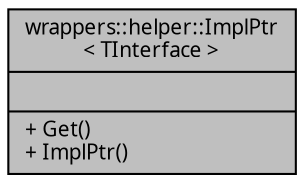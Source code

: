 digraph "wrappers::helper::ImplPtr&lt; TInterface &gt;"
{
 // INTERACTIVE_SVG=YES
  edge [fontname="Verdana",fontsize="10",labelfontname="Verdana",labelfontsize="10"];
  node [fontname="Verdana",fontsize="10",shape=record];
  Node1 [label="{wrappers::helper::ImplPtr\l\< TInterface \>\n||+ Get()\l+ ImplPtr()\l}",height=0.2,width=0.4,color="black", fillcolor="grey75", style="filled", fontcolor="black"];
}
